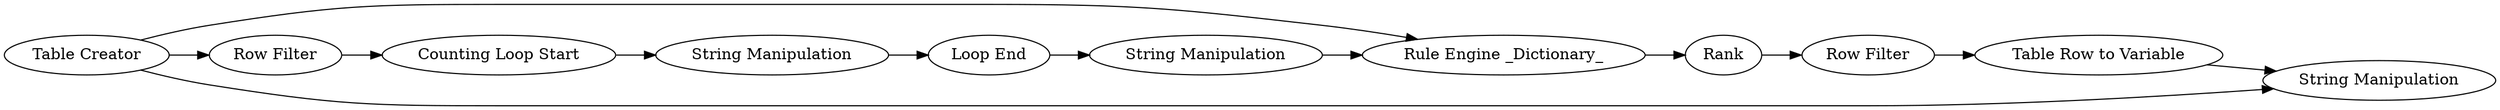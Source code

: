 digraph {
	1 [label="Table Creator"]
	2 [label="Counting Loop Start"]
	3 [label="String Manipulation"]
	5 [label="Row Filter"]
	6 [label="Loop End"]
	8 [label="Row Filter"]
	10 [label="String Manipulation"]
	11 [label="Table Row to Variable"]
	12 [label="Rule Engine _Dictionary_"]
	13 [label="String Manipulation"]
	14 [label=Rank]
	1 -> 5
	1 -> 10
	1 -> 12
	2 -> 3
	3 -> 6
	5 -> 2
	6 -> 13
	8 -> 11
	11 -> 10
	12 -> 14
	13 -> 12
	14 -> 8
	rankdir=LR
}
